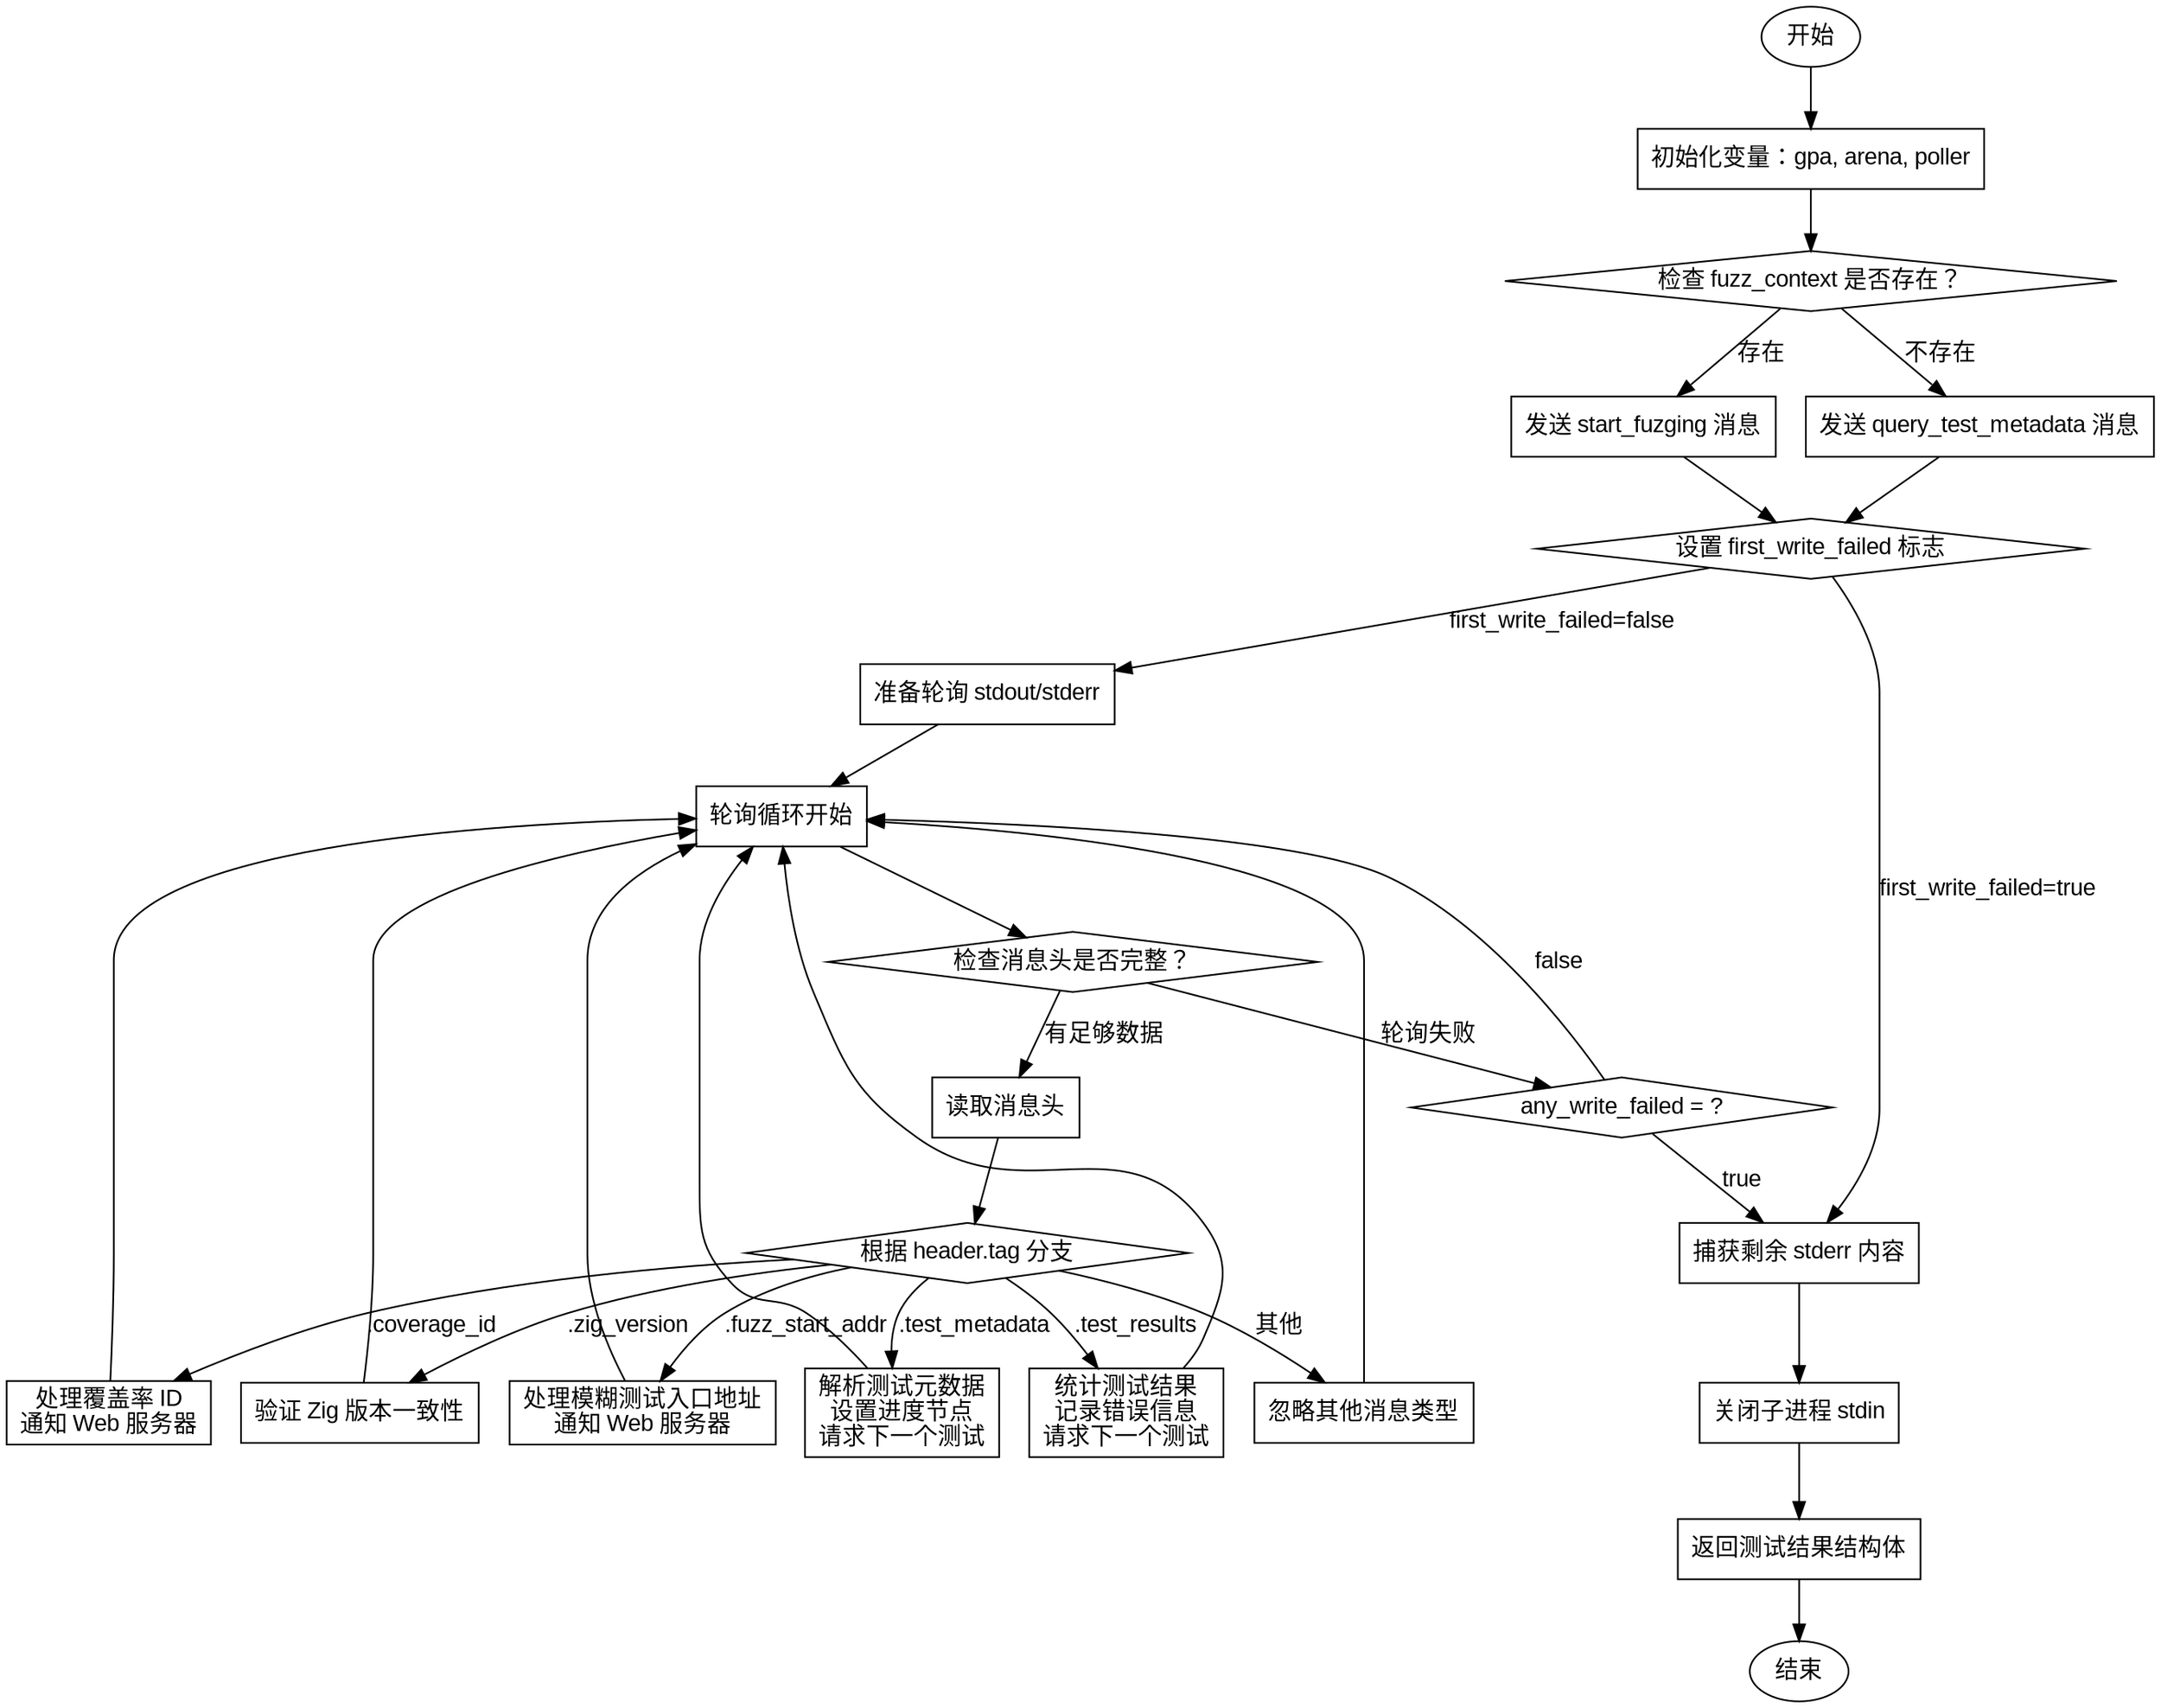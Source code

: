 
digraph evalZigTest {
    node [shape=rectangle, fontname="Arial"];
    edge [fontname="Arial"];

    start [label="开始", shape=ellipse];
    init_vars [label="初始化变量：gpa, arena, poller"];
    check_fuzz_context [label="检查 fuzz_context 是否存在？", shape=diamond];
    send_fuzz_start [label="发送 start_fuzging 消息"];
    send_query_metadata [label="发送 query_test_metadata 消息"];
    handle_first_write_failed [label="设置 first_write_failed 标志", shape=diamond];
    prepare_polling [label="准备轮询 stdout/stderr"];
    loop_start [label="轮询循环开始"];
    check_header [label="检查消息头是否完整？", shape=diamond];
    read_header [label="读取消息头"];
    switch_header [label="根据 header.tag 分支", shape=diamond];
    handle_zig_version [label="验证 Zig 版本一致性"];
    handle_test_metadata [label="解析测试元数据\n设置进度节点\n请求下一个测试"];
    handle_test_results [label="统计测试结果\n记录错误信息\n请求下一个测试"];
    handle_coverage_id [label="处理覆盖率 ID\n通知 Web 服务器"];
    handle_fuzz_start_addr [label="处理模糊测试入口地址\n通知 Web 服务器"];
    other_messages [label="忽略其他消息类型"];
    check_write_failed [label="any_write_failed = ?", shape=diamond];
    capture_stderr [label="捕获剩余 stderr 内容"];
    close_stdin [label="关闭子进程 stdin"];
    return_results [label="返回测试结果结构体"];
    end [label="结束", shape=ellipse];

    start -> init_vars;
    init_vars -> check_fuzz_context;
    
    check_fuzz_context -> send_fuzz_start [label="存在"];
    check_fuzz_context -> send_query_metadata [label="不存在"];
    
    send_fuzz_start -> handle_first_write_failed;
    send_query_metadata -> handle_first_write_failed;
    
    handle_first_write_failed -> prepare_polling [label="first_write_failed=false"];
    handle_first_write_failed -> capture_stderr [label="first_write_failed=true"];
    
    prepare_polling -> loop_start;
    
    loop_start -> check_header;
    check_header -> read_header [label="有足够数据"];
    check_header -> check_write_failed [label="轮询失败"];
    
    read_header -> switch_header;
    
    switch_header -> handle_zig_version [label=".zig_version"];
    switch_header -> handle_test_metadata [label=".test_metadata"];
    switch_header -> handle_test_results [label=".test_results"];
    switch_header -> handle_coverage_id [label=".coverage_id"];
    switch_header -> handle_fuzz_start_addr [label=".fuzz_start_addr"];
    switch_header -> other_messages [label="其他"];
    
    handle_zig_version -> loop_start;
    handle_test_metadata -> loop_start;
    handle_test_results -> loop_start;
    handle_coverage_id -> loop_start;
    handle_fuzz_start_addr -> loop_start;
    other_messages -> loop_start;
    
    check_write_failed -> capture_stderr [label="true"];
    check_write_failed -> loop_start [label="false"];
    
    capture_stderr -> close_stdin;
    close_stdin -> return_results;
    return_results -> end;
}
